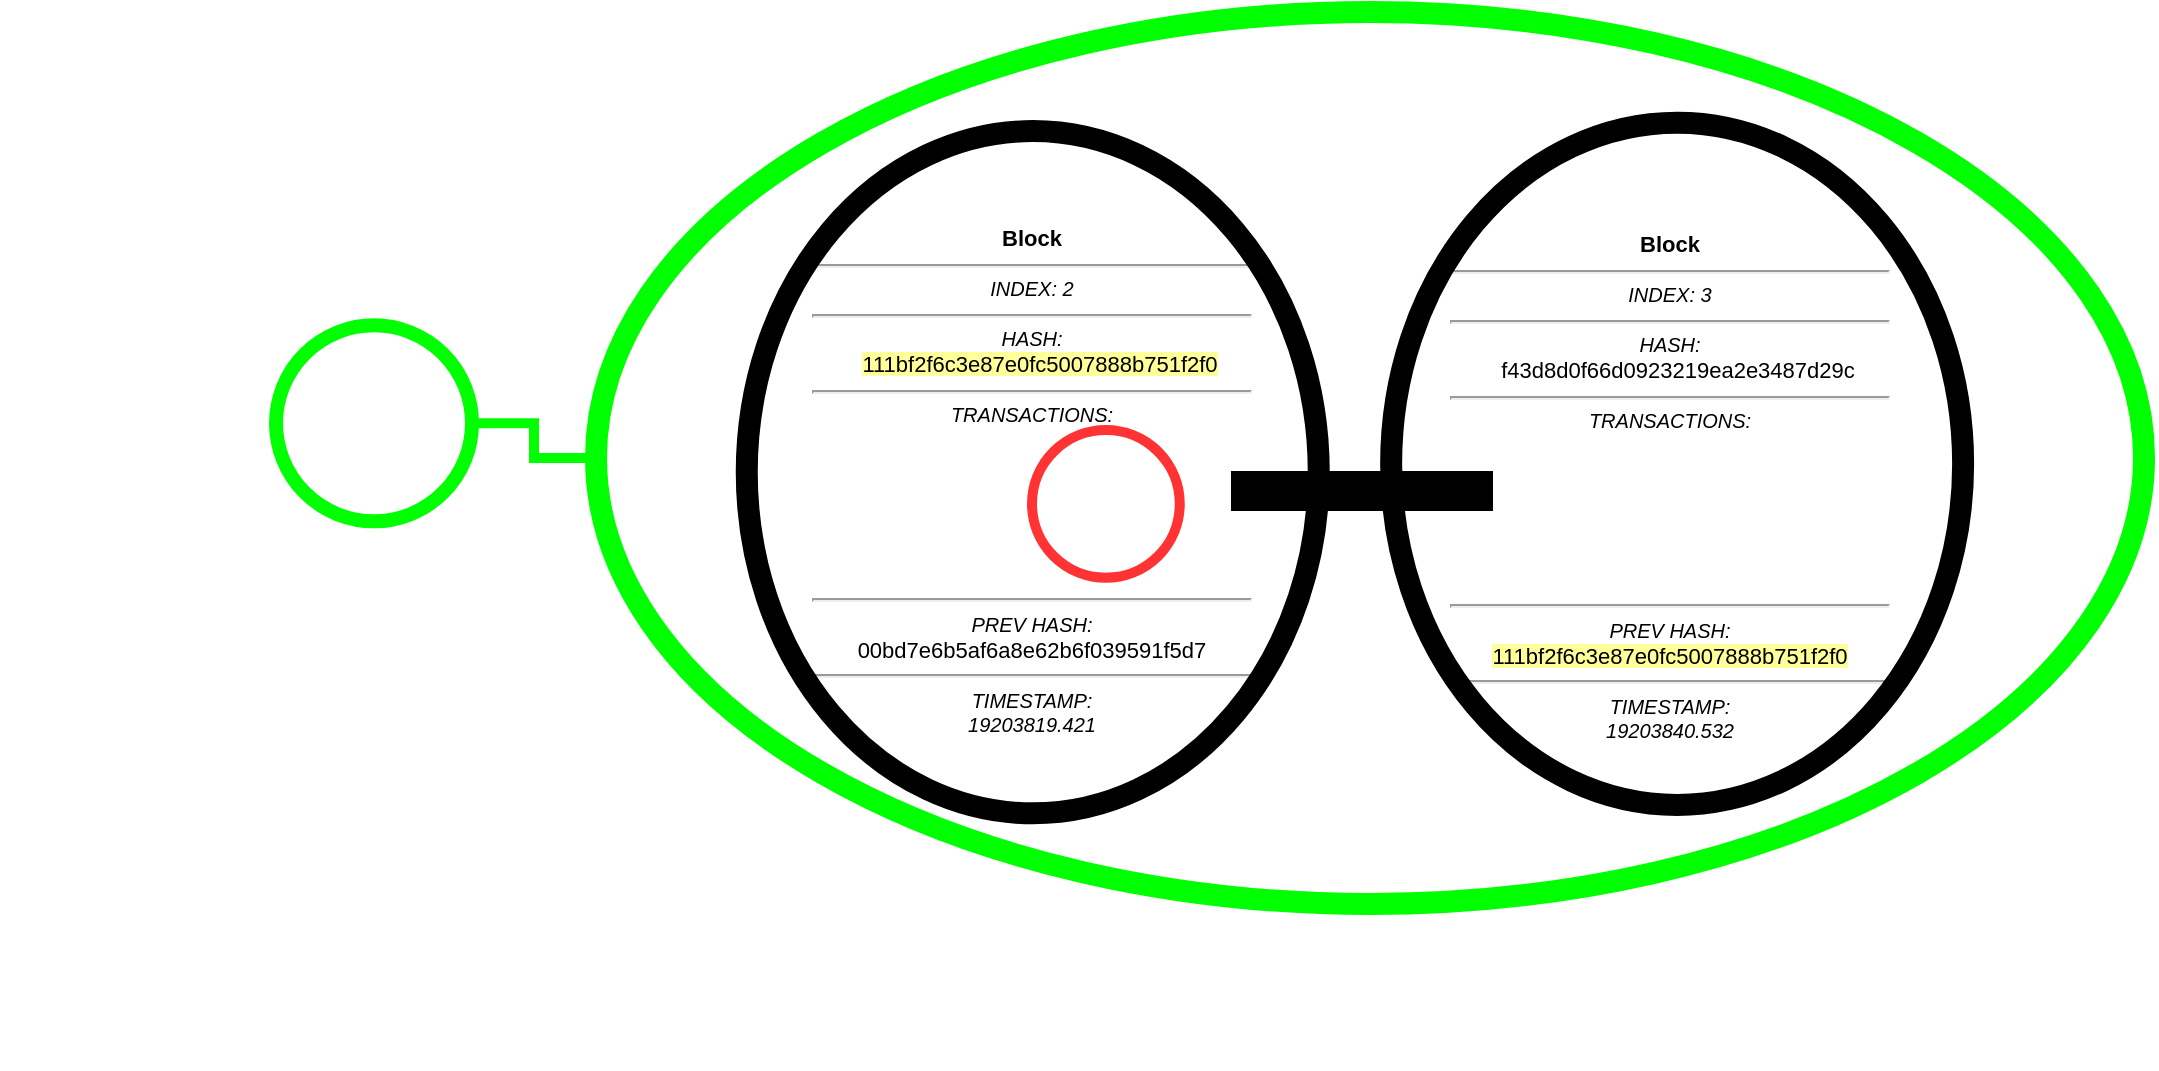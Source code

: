 <mxfile version="18.0.8" type="github">
  <diagram id="kgpKYQtTHZ0yAKxKKP6v" name="Page-1">
    <mxGraphModel dx="1897" dy="1236" grid="0" gridSize="10" guides="1" tooltips="1" connect="1" arrows="1" fold="1" page="0" pageScale="1" pageWidth="850" pageHeight="1100" math="0" shadow="0">
      <root>
        <mxCell id="0" />
        <mxCell id="1" parent="0" />
        <mxCell id="dkjBaHjDjxgbBGwsiAtd-50" value="" style="group" vertex="1" connectable="0" parent="1">
          <mxGeometry x="-285.997" y="119.003" width="383.127" height="374.997" as="geometry" />
        </mxCell>
        <mxCell id="dkjBaHjDjxgbBGwsiAtd-85" value="" style="group" vertex="1" connectable="0" parent="dkjBaHjDjxgbBGwsiAtd-50">
          <mxGeometry x="17.05" width="267.844" height="276.944" as="geometry" />
        </mxCell>
        <mxCell id="dkjBaHjDjxgbBGwsiAtd-41" value="" style="shape=image;html=1;verticalAlign=top;verticalLabelPosition=bottom;labelBackgroundColor=#ffffff;imageAspect=0;aspect=fixed;image=https://cdn4.iconfinder.com/data/icons/internet-networking-and-communication-glyph-24/24/Chain_link_hyperlink_link_linkage_web-128.png;rounded=0;fontSize=11;rotation=45;" vertex="1" parent="dkjBaHjDjxgbBGwsiAtd-85">
          <mxGeometry x="58.947" y="15.947" width="77" height="77" as="geometry" />
        </mxCell>
        <mxCell id="dkjBaHjDjxgbBGwsiAtd-42" value="" style="shape=image;html=1;verticalAlign=top;verticalLabelPosition=bottom;labelBackgroundColor=#ffffff;imageAspect=0;aspect=fixed;image=https://cdn4.iconfinder.com/data/icons/internet-networking-and-communication-glyph-24/24/Chain_link_hyperlink_link_linkage_web-128.png;rounded=0;fontSize=11;rotation=45;" vertex="1" parent="dkjBaHjDjxgbBGwsiAtd-85">
          <mxGeometry x="130.897" y="15.947" width="77" height="77" as="geometry" />
        </mxCell>
        <mxCell id="dkjBaHjDjxgbBGwsiAtd-43" value="" style="shape=image;html=1;verticalAlign=top;verticalLabelPosition=bottom;labelBackgroundColor=#ffffff;imageAspect=0;aspect=fixed;image=https://cdn4.iconfinder.com/data/icons/internet-networking-and-communication-glyph-24/24/Chain_link_hyperlink_link_linkage_web-128.png;rounded=0;fontSize=11;rotation=135;" vertex="1" parent="dkjBaHjDjxgbBGwsiAtd-85">
          <mxGeometry x="174.897" y="58.507" width="77" height="77" as="geometry" />
        </mxCell>
        <mxCell id="dkjBaHjDjxgbBGwsiAtd-44" value="" style="shape=image;html=1;verticalAlign=top;verticalLabelPosition=bottom;labelBackgroundColor=#ffffff;imageAspect=0;aspect=fixed;image=https://cdn4.iconfinder.com/data/icons/internet-networking-and-communication-glyph-24/24/Chain_link_hyperlink_link_linkage_web-128.png;rounded=0;fontSize=11;rotation=45;" vertex="1" parent="dkjBaHjDjxgbBGwsiAtd-85">
          <mxGeometry x="58.947" y="100.507" width="77" height="77" as="geometry" />
        </mxCell>
        <mxCell id="dkjBaHjDjxgbBGwsiAtd-45" value="" style="shape=image;html=1;verticalAlign=top;verticalLabelPosition=bottom;labelBackgroundColor=#ffffff;imageAspect=0;aspect=fixed;image=https://cdn4.iconfinder.com/data/icons/internet-networking-and-communication-glyph-24/24/Chain_link_hyperlink_link_linkage_web-128.png;rounded=0;fontSize=11;rotation=45;" vertex="1" parent="dkjBaHjDjxgbBGwsiAtd-85">
          <mxGeometry x="130.897" y="100.507" width="77" height="77" as="geometry" />
        </mxCell>
        <mxCell id="dkjBaHjDjxgbBGwsiAtd-47" value="" style="shape=image;html=1;verticalAlign=top;verticalLabelPosition=bottom;labelBackgroundColor=#ffffff;imageAspect=0;aspect=fixed;image=https://cdn4.iconfinder.com/data/icons/internet-networking-and-communication-glyph-24/24/Chain_link_hyperlink_link_linkage_web-128.png;rounded=0;fontSize=11;rotation=-45;" vertex="1" parent="dkjBaHjDjxgbBGwsiAtd-85">
          <mxGeometry x="15.947" y="142.507" width="77" height="77" as="geometry" />
        </mxCell>
        <mxCell id="dkjBaHjDjxgbBGwsiAtd-49" value="" style="shape=image;html=1;verticalAlign=top;verticalLabelPosition=bottom;labelBackgroundColor=#ffffff;imageAspect=0;aspect=fixed;image=https://cdn4.iconfinder.com/data/icons/internet-networking-and-communication-glyph-24/24/Chain_link_hyperlink_link_linkage_web-128.png;rounded=0;fontSize=11;rotation=45;" vertex="1" parent="dkjBaHjDjxgbBGwsiAtd-85">
          <mxGeometry x="58.947" y="183.997" width="77" height="77" as="geometry" />
        </mxCell>
        <mxCell id="dkjBaHjDjxgbBGwsiAtd-51" value="" style="ellipse;whiteSpace=wrap;html=1;aspect=fixed;rounded=0;fontSize=11;fillColor=none;strokeColor=#00FF00;strokeWidth=7;" vertex="1" parent="dkjBaHjDjxgbBGwsiAtd-85">
          <mxGeometry x="120.96" y="3.64" width="97.99" height="97.99" as="geometry" />
        </mxCell>
        <mxCell id="dkjBaHjDjxgbBGwsiAtd-63" value="" style="group" vertex="1" connectable="0" parent="1">
          <mxGeometry x="93.37" y="69" width="633.13" height="346" as="geometry" />
        </mxCell>
        <mxCell id="dkjBaHjDjxgbBGwsiAtd-65" value="" style="group" vertex="1" connectable="0" parent="dkjBaHjDjxgbBGwsiAtd-63">
          <mxGeometry x="-5.995" y="-44.895" width="639.125" height="387.885" as="geometry" />
        </mxCell>
        <mxCell id="dkjBaHjDjxgbBGwsiAtd-53" value="&lt;p style=&quot;margin:0px;margin-top:4px;text-align:center;&quot;&gt;&lt;b&gt;Block&lt;/b&gt;&lt;/p&gt;&lt;hr&gt;&lt;p style=&quot;font-size:10px;margin:0px;text-align:center;&quot;&gt;&lt;i&gt;INDEX: 2&lt;/i&gt;&lt;/p&gt;&lt;hr&gt;&lt;p style=&quot;font-size:10px;margin:0px;text-align:center;&quot;&gt;&lt;i&gt;HASH:&lt;/i&gt;&lt;/p&gt;&lt;p style=&quot;text-align: center; margin: 0px 0px 0px 8px;&quot;&gt;&lt;span style=&quot;background-color: rgb(255, 255, 153);&quot;&gt;111bf2f6c3e87e0fc5007888b751f2f0&lt;/span&gt;&lt;/p&gt;&lt;hr&gt;&lt;p style=&quot;font-size:10px;margin:0px;text-align:center;&quot;&gt;&lt;i&gt;TRANSACTIONS:&lt;/i&gt;&lt;/p&gt;&lt;p style=&quot;margin:0px;margin-left:8px;text-align:left;&quot;&gt;&lt;br&gt;&lt;/p&gt;&lt;p style=&quot;margin:0px;margin-left:8px;text-align:left;&quot;&gt;&lt;br&gt;&lt;/p&gt;&lt;p style=&quot;margin:0px;margin-left:8px;text-align:left;&quot;&gt;&lt;br&gt;&lt;/p&gt;&lt;p style=&quot;margin:0px;margin-left:8px;text-align:left;&quot;&gt;&lt;br&gt;&lt;/p&gt;&lt;p style=&quot;margin:0px;margin-left:8px;text-align:left;&quot;&gt;&lt;br&gt;&lt;/p&gt;&lt;p style=&quot;margin:0px;margin-left:8px;text-align:left;&quot;&gt;&lt;br&gt;&lt;/p&gt;&lt;hr&gt;&lt;p style=&quot;font-size:10px;margin:0px;text-align:center;&quot;&gt;&lt;i&gt;PREV HASH:&lt;/i&gt;&lt;/p&gt;&lt;p style=&quot;margin:0px;margin-left:8px;text-align:left;&quot;&gt;&lt;/p&gt;&lt;span style=&quot;&quot;&gt;&lt;div style=&quot;text-align: center;&quot;&gt;00bd7e6b5af6a8e62b6f039591f5d7&lt;br&gt;&lt;/div&gt;&lt;/span&gt;&lt;hr style=&quot;text-align: center;&quot;&gt;&lt;p style=&quot;text-align: center; font-size: 10px; margin: 0px;&quot;&gt;&lt;i&gt;TIMESTAMP:&lt;/i&gt;&lt;/p&gt;&lt;p style=&quot;font-size:10px;margin:0px;text-align:center;&quot;&gt;&lt;i&gt;19203819.421&lt;/i&gt;&lt;/p&gt;" style="shape=rect;html=1;overflow=fill;verticalAlign=top;align=left;whiteSpace=wrap;rounded=60;fontSize=11;strokeColor=none;strokeWidth=7;fillColor=none;" vertex="1" parent="dkjBaHjDjxgbBGwsiAtd-65">
          <mxGeometry x="32.995" y="44.885" width="220" height="263" as="geometry" />
        </mxCell>
        <mxCell id="dkjBaHjDjxgbBGwsiAtd-62" value="" style="group" vertex="1" connectable="0" parent="dkjBaHjDjxgbBGwsiAtd-65">
          <mxGeometry x="68.995" y="156.885" width="140" height="62" as="geometry" />
        </mxCell>
        <mxCell id="dkjBaHjDjxgbBGwsiAtd-54" value="" style="shape=image;html=1;verticalAlign=top;verticalLabelPosition=bottom;labelBackgroundColor=#ffffff;imageAspect=0;aspect=fixed;image=https://cdn4.iconfinder.com/data/icons/essential-3/32/322-Document-128.png;rounded=0;fontSize=11;strokeColor=#00FF00;strokeWidth=7;fillColor=none;" vertex="1" parent="dkjBaHjDjxgbBGwsiAtd-62">
          <mxGeometry width="62" height="62" as="geometry" />
        </mxCell>
        <mxCell id="dkjBaHjDjxgbBGwsiAtd-55" value="" style="shape=image;html=1;verticalAlign=top;verticalLabelPosition=bottom;labelBackgroundColor=#ffffff;imageAspect=0;aspect=fixed;image=https://cdn4.iconfinder.com/data/icons/essential-3/32/322-Document-128.png;rounded=0;fontSize=11;strokeColor=#00FF00;strokeWidth=7;fillColor=none;" vertex="1" parent="dkjBaHjDjxgbBGwsiAtd-62">
          <mxGeometry x="78" width="62" height="62" as="geometry" />
        </mxCell>
        <mxCell id="dkjBaHjDjxgbBGwsiAtd-56" value="" style="shape=image;html=1;verticalAlign=top;verticalLabelPosition=bottom;labelBackgroundColor=#ffffff;imageAspect=0;aspect=fixed;image=https://cdn4.iconfinder.com/data/icons/essential-3/32/322-Document-128.png;rounded=0;fontSize=11;strokeColor=#00FF00;strokeWidth=7;fillColor=none;" vertex="1" parent="dkjBaHjDjxgbBGwsiAtd-62">
          <mxGeometry x="46" width="62" height="62" as="geometry" />
        </mxCell>
        <mxCell id="dkjBaHjDjxgbBGwsiAtd-57" value="" style="shape=image;html=1;verticalAlign=top;verticalLabelPosition=bottom;labelBackgroundColor=#ffffff;imageAspect=0;aspect=fixed;image=https://cdn4.iconfinder.com/data/icons/essential-3/32/322-Document-128.png;rounded=0;fontSize=11;strokeColor=#00FF00;strokeWidth=7;fillColor=none;" vertex="1" parent="dkjBaHjDjxgbBGwsiAtd-62">
          <mxGeometry x="62" width="62" height="62" as="geometry" />
        </mxCell>
        <mxCell id="dkjBaHjDjxgbBGwsiAtd-58" value="" style="shape=image;html=1;verticalAlign=top;verticalLabelPosition=bottom;labelBackgroundColor=#ffffff;imageAspect=0;aspect=fixed;image=https://cdn4.iconfinder.com/data/icons/essential-3/32/322-Document-128.png;rounded=0;fontSize=11;strokeColor=#00FF00;strokeWidth=7;fillColor=none;" vertex="1" parent="dkjBaHjDjxgbBGwsiAtd-62">
          <mxGeometry x="16" width="62" height="62" as="geometry" />
        </mxCell>
        <mxCell id="dkjBaHjDjxgbBGwsiAtd-59" value="" style="shape=image;html=1;verticalAlign=top;verticalLabelPosition=bottom;labelBackgroundColor=#ffffff;imageAspect=0;aspect=fixed;image=https://cdn4.iconfinder.com/data/icons/essential-3/32/322-Document-128.png;rounded=0;fontSize=11;strokeColor=#00FF00;strokeWidth=7;fillColor=none;" vertex="1" parent="dkjBaHjDjxgbBGwsiAtd-62">
          <mxGeometry x="31" width="62" height="62" as="geometry" />
        </mxCell>
        <mxCell id="dkjBaHjDjxgbBGwsiAtd-60" value="" style="rounded=0;whiteSpace=wrap;html=1;fontSize=11;strokeColor=none;strokeWidth=7;fillColor=default;" vertex="1" parent="dkjBaHjDjxgbBGwsiAtd-62">
          <mxGeometry x="100" y="4" width="23" height="54" as="geometry" />
        </mxCell>
        <mxCell id="dkjBaHjDjxgbBGwsiAtd-61" value="" style="rounded=0;whiteSpace=wrap;html=1;fontSize=11;strokeColor=none;strokeWidth=7;fillColor=default;" vertex="1" parent="dkjBaHjDjxgbBGwsiAtd-62">
          <mxGeometry x="93" y="16" width="15" height="42" as="geometry" />
        </mxCell>
        <mxCell id="dkjBaHjDjxgbBGwsiAtd-64" value="" style="ellipse;whiteSpace=wrap;html=1;rounded=0;fontSize=11;strokeColor=#000000;strokeWidth=11;fillColor=none;rotation=90;" vertex="1" parent="dkjBaHjDjxgbBGwsiAtd-65">
          <mxGeometry x="-27.565" y="29.005" width="341.13" height="286" as="geometry" />
        </mxCell>
        <mxCell id="dkjBaHjDjxgbBGwsiAtd-66" value="" style="group" vertex="1" connectable="0" parent="1">
          <mxGeometry x="351" y="91" width="435.005" height="359.005" as="geometry" />
        </mxCell>
        <mxCell id="dkjBaHjDjxgbBGwsiAtd-67" value="" style="group" vertex="1" connectable="0" parent="dkjBaHjDjxgbBGwsiAtd-66">
          <mxGeometry x="55.005" y="-64.005" width="380" height="423.01" as="geometry" />
        </mxCell>
        <mxCell id="dkjBaHjDjxgbBGwsiAtd-68" value="&lt;p style=&quot;margin:0px;margin-top:4px;text-align:center;&quot;&gt;&lt;b&gt;Block&lt;/b&gt;&lt;/p&gt;&lt;hr&gt;&lt;p style=&quot;font-size:10px;margin:0px;text-align:center;&quot;&gt;&lt;i&gt;INDEX: 3&lt;/i&gt;&lt;/p&gt;&lt;hr&gt;&lt;p style=&quot;font-size:10px;margin:0px;text-align:center;&quot;&gt;&lt;i&gt;HASH:&lt;/i&gt;&lt;/p&gt;&lt;p style=&quot;text-align: center; margin: 0px 0px 0px 8px;&quot;&gt;f43d8d0f66d0923219ea2e3487d29c&lt;/p&gt;&lt;hr&gt;&lt;p style=&quot;font-size:10px;margin:0px;text-align:center;&quot;&gt;&lt;i&gt;TRANSACTIONS:&lt;/i&gt;&lt;/p&gt;&lt;p style=&quot;margin:0px;margin-left:8px;text-align:left;&quot;&gt;&lt;br&gt;&lt;/p&gt;&lt;p style=&quot;margin:0px;margin-left:8px;text-align:left;&quot;&gt;&lt;br&gt;&lt;/p&gt;&lt;p style=&quot;margin:0px;margin-left:8px;text-align:left;&quot;&gt;&lt;br&gt;&lt;/p&gt;&lt;p style=&quot;margin:0px;margin-left:8px;text-align:left;&quot;&gt;&lt;br&gt;&lt;/p&gt;&lt;p style=&quot;margin:0px;margin-left:8px;text-align:left;&quot;&gt;&lt;br&gt;&lt;/p&gt;&lt;p style=&quot;margin:0px;margin-left:8px;text-align:left;&quot;&gt;&lt;br&gt;&lt;/p&gt;&lt;hr&gt;&lt;p style=&quot;font-size:10px;margin:0px;text-align:center;&quot;&gt;&lt;i&gt;PREV HASH:&lt;/i&gt;&lt;/p&gt;&lt;p style=&quot;margin:0px;margin-left:8px;text-align:left;&quot;&gt;&lt;/p&gt;&lt;span style=&quot;&quot;&gt;&lt;div style=&quot;text-align: center;&quot;&gt;&lt;span style=&quot;background-color: rgb(255, 255, 153);&quot;&gt;111bf2f6c3e87e0fc5007888b751f2f0&lt;/span&gt;&lt;/div&gt;&lt;/span&gt;&lt;hr style=&quot;text-align: center;&quot;&gt;&lt;p style=&quot;text-align: center; font-size: 10px; margin: 0px;&quot;&gt;&lt;i&gt;TIMESTAMP:&lt;/i&gt;&lt;/p&gt;&lt;p style=&quot;font-size:10px;margin:0px;text-align:center;&quot;&gt;&lt;i&gt;19203840.532&lt;/i&gt;&lt;/p&gt;" style="shape=rect;html=1;overflow=fill;verticalAlign=top;align=left;whiteSpace=wrap;rounded=60;fontSize=11;strokeColor=none;strokeWidth=7;fillColor=none;" vertex="1" parent="dkjBaHjDjxgbBGwsiAtd-67">
          <mxGeometry x="32.995" y="44.885" width="220" height="263" as="geometry" />
        </mxCell>
        <mxCell id="dkjBaHjDjxgbBGwsiAtd-69" value="" style="group" vertex="1" connectable="0" parent="dkjBaHjDjxgbBGwsiAtd-67">
          <mxGeometry x="68.995" y="156.885" width="140" height="62" as="geometry" />
        </mxCell>
        <mxCell id="dkjBaHjDjxgbBGwsiAtd-70" value="" style="shape=image;html=1;verticalAlign=top;verticalLabelPosition=bottom;labelBackgroundColor=#ffffff;imageAspect=0;aspect=fixed;image=https://cdn4.iconfinder.com/data/icons/essential-3/32/322-Document-128.png;rounded=0;fontSize=11;strokeColor=#00FF00;strokeWidth=7;fillColor=none;" vertex="1" parent="dkjBaHjDjxgbBGwsiAtd-69">
          <mxGeometry width="62" height="62" as="geometry" />
        </mxCell>
        <mxCell id="dkjBaHjDjxgbBGwsiAtd-71" value="" style="shape=image;html=1;verticalAlign=top;verticalLabelPosition=bottom;labelBackgroundColor=#ffffff;imageAspect=0;aspect=fixed;image=https://cdn4.iconfinder.com/data/icons/essential-3/32/322-Document-128.png;rounded=0;fontSize=11;strokeColor=#00FF00;strokeWidth=7;fillColor=none;" vertex="1" parent="dkjBaHjDjxgbBGwsiAtd-69">
          <mxGeometry x="78" width="62" height="62" as="geometry" />
        </mxCell>
        <mxCell id="dkjBaHjDjxgbBGwsiAtd-72" value="" style="shape=image;html=1;verticalAlign=top;verticalLabelPosition=bottom;labelBackgroundColor=#ffffff;imageAspect=0;aspect=fixed;image=https://cdn4.iconfinder.com/data/icons/essential-3/32/322-Document-128.png;rounded=0;fontSize=11;strokeColor=#00FF00;strokeWidth=7;fillColor=none;" vertex="1" parent="dkjBaHjDjxgbBGwsiAtd-69">
          <mxGeometry x="46" width="62" height="62" as="geometry" />
        </mxCell>
        <mxCell id="dkjBaHjDjxgbBGwsiAtd-73" value="" style="shape=image;html=1;verticalAlign=top;verticalLabelPosition=bottom;labelBackgroundColor=#ffffff;imageAspect=0;aspect=fixed;image=https://cdn4.iconfinder.com/data/icons/essential-3/32/322-Document-128.png;rounded=0;fontSize=11;strokeColor=#00FF00;strokeWidth=7;fillColor=none;" vertex="1" parent="dkjBaHjDjxgbBGwsiAtd-69">
          <mxGeometry x="62" width="62" height="62" as="geometry" />
        </mxCell>
        <mxCell id="dkjBaHjDjxgbBGwsiAtd-74" value="" style="shape=image;html=1;verticalAlign=top;verticalLabelPosition=bottom;labelBackgroundColor=#ffffff;imageAspect=0;aspect=fixed;image=https://cdn4.iconfinder.com/data/icons/essential-3/32/322-Document-128.png;rounded=0;fontSize=11;strokeColor=#00FF00;strokeWidth=7;fillColor=none;" vertex="1" parent="dkjBaHjDjxgbBGwsiAtd-69">
          <mxGeometry x="16" width="62" height="62" as="geometry" />
        </mxCell>
        <mxCell id="dkjBaHjDjxgbBGwsiAtd-75" value="" style="shape=image;html=1;verticalAlign=top;verticalLabelPosition=bottom;labelBackgroundColor=#ffffff;imageAspect=0;aspect=fixed;image=https://cdn4.iconfinder.com/data/icons/essential-3/32/322-Document-128.png;rounded=0;fontSize=11;strokeColor=#00FF00;strokeWidth=7;fillColor=none;" vertex="1" parent="dkjBaHjDjxgbBGwsiAtd-69">
          <mxGeometry x="31" width="62" height="62" as="geometry" />
        </mxCell>
        <mxCell id="dkjBaHjDjxgbBGwsiAtd-76" value="" style="rounded=0;whiteSpace=wrap;html=1;fontSize=11;strokeColor=none;strokeWidth=7;fillColor=default;" vertex="1" parent="dkjBaHjDjxgbBGwsiAtd-69">
          <mxGeometry x="100" y="4" width="23" height="54" as="geometry" />
        </mxCell>
        <mxCell id="dkjBaHjDjxgbBGwsiAtd-77" value="" style="rounded=0;whiteSpace=wrap;html=1;fontSize=11;strokeColor=none;strokeWidth=7;fillColor=default;" vertex="1" parent="dkjBaHjDjxgbBGwsiAtd-69">
          <mxGeometry x="93" y="16" width="15" height="42" as="geometry" />
        </mxCell>
        <mxCell id="dkjBaHjDjxgbBGwsiAtd-78" value="" style="ellipse;whiteSpace=wrap;html=1;rounded=0;fontSize=11;strokeColor=#000000;strokeWidth=11;fillColor=none;rotation=90;" vertex="1" parent="dkjBaHjDjxgbBGwsiAtd-67">
          <mxGeometry x="-24.005" y="21.885" width="341.13" height="286" as="geometry" />
        </mxCell>
        <mxCell id="dkjBaHjDjxgbBGwsiAtd-82" value="" style="ellipse;whiteSpace=wrap;html=1;rounded=0;labelBackgroundColor=#FFFF99;fontSize=11;strokeColor=#00FF00;strokeWidth=11;fillColor=none;" vertex="1" parent="dkjBaHjDjxgbBGwsiAtd-67">
          <mxGeometry x="-394" y="-61" width="774" height="446" as="geometry" />
        </mxCell>
        <mxCell id="dkjBaHjDjxgbBGwsiAtd-83" value="" style="rounded=0;whiteSpace=wrap;html=1;labelBackgroundColor=#FFFF99;fontSize=11;strokeColor=#000000;strokeWidth=11;fillColor=none;" vertex="1" parent="dkjBaHjDjxgbBGwsiAtd-67">
          <mxGeometry x="-71.005" y="174.005" width="120" height="9" as="geometry" />
        </mxCell>
        <mxCell id="dkjBaHjDjxgbBGwsiAtd-87" value="" style="ellipse;whiteSpace=wrap;html=1;aspect=fixed;rounded=0;labelBackgroundColor=#FFFF99;fontSize=11;strokeColor=#FF3333;strokeWidth=5;fillColor=none;" vertex="1" parent="dkjBaHjDjxgbBGwsiAtd-67">
          <mxGeometry x="-176.005" y="148.005" width="73.88" height="73.88" as="geometry" />
        </mxCell>
        <mxCell id="dkjBaHjDjxgbBGwsiAtd-84" style="edgeStyle=orthogonalEdgeStyle;rounded=0;orthogonalLoop=1;jettySize=auto;html=1;fontSize=11;strokeColor=#00FF00;strokeWidth=5;endArrow=none;endFill=0;" edge="1" parent="1" source="dkjBaHjDjxgbBGwsiAtd-51" target="dkjBaHjDjxgbBGwsiAtd-82">
          <mxGeometry relative="1" as="geometry" />
        </mxCell>
      </root>
    </mxGraphModel>
  </diagram>
</mxfile>

